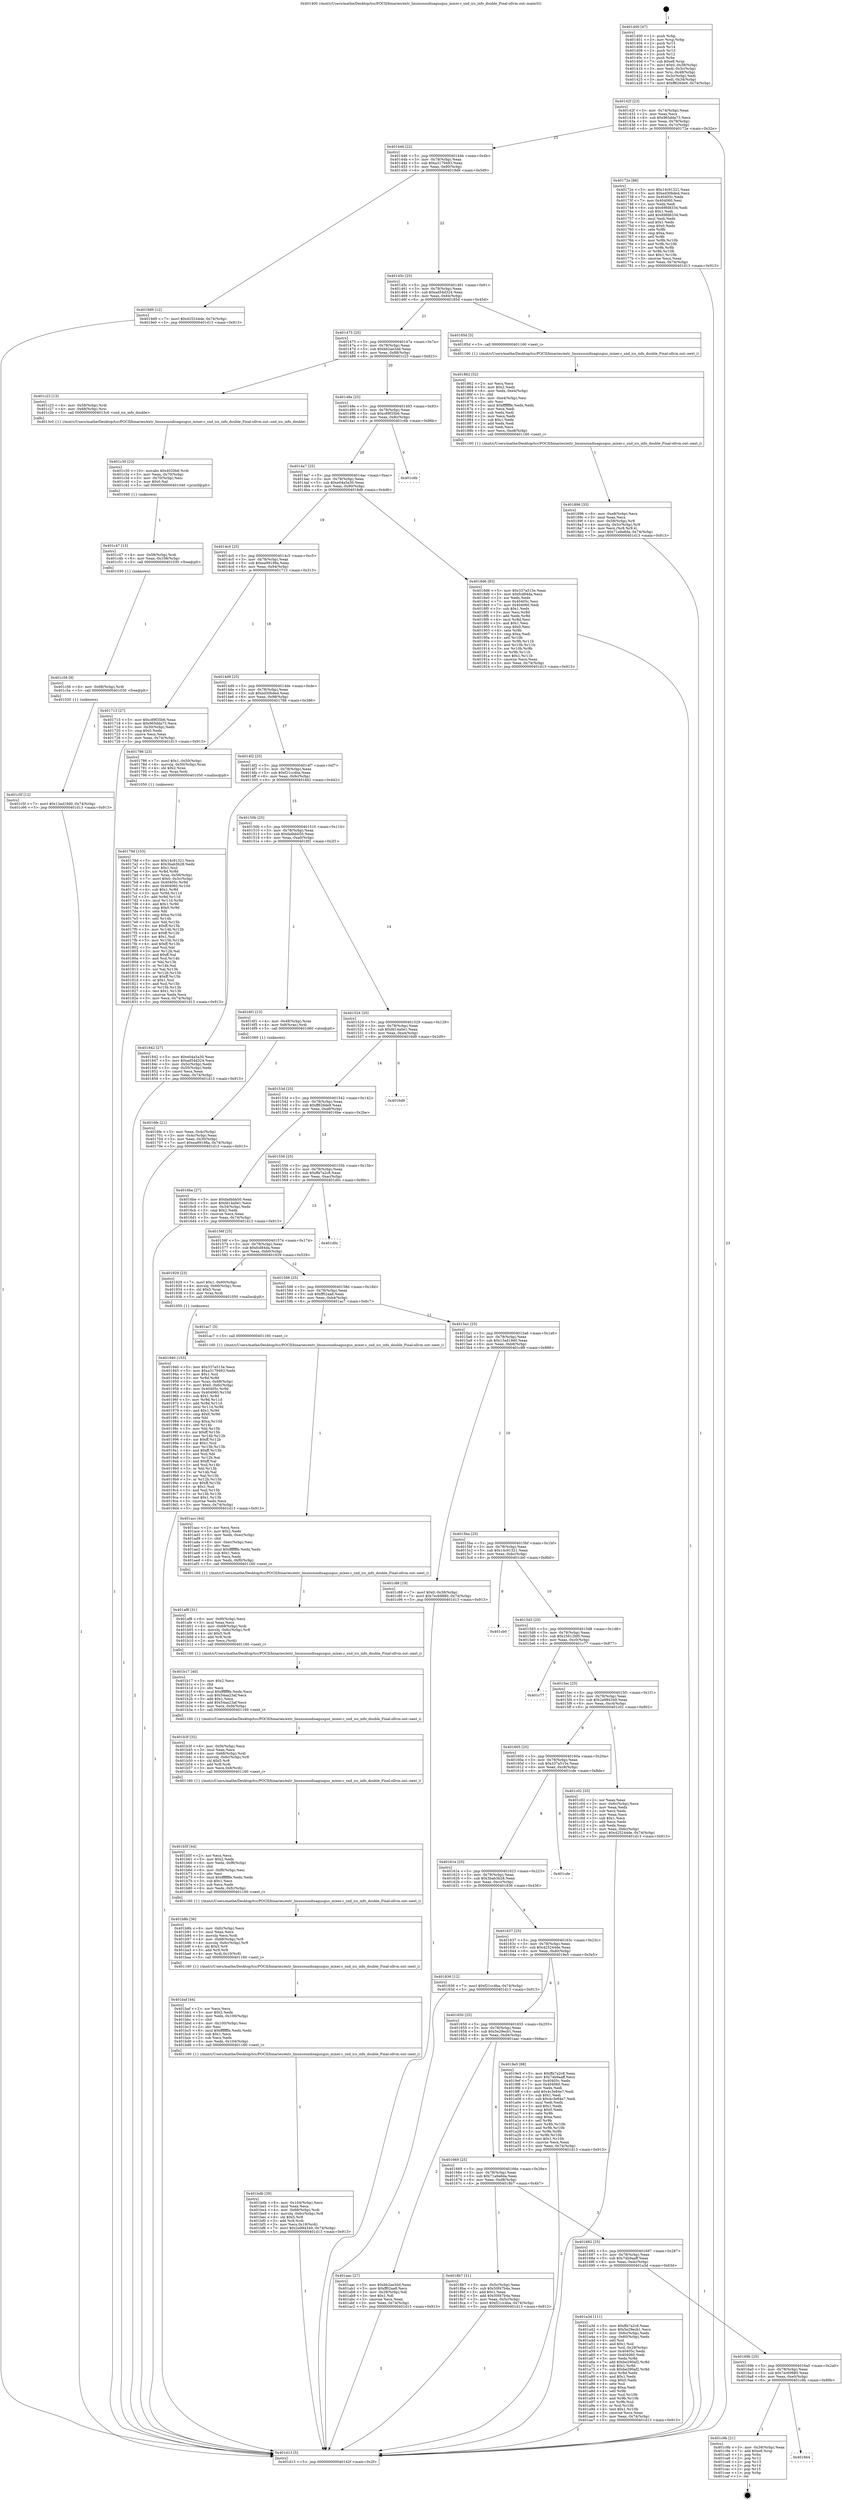 digraph "0x401400" {
  label = "0x401400 (/mnt/c/Users/mathe/Desktop/tcc/POCII/binaries/extr_linuxsoundisagusgus_mixer.c_snd_ics_info_double_Final-ollvm.out::main(0))"
  labelloc = "t"
  node[shape=record]

  Entry [label="",width=0.3,height=0.3,shape=circle,fillcolor=black,style=filled]
  "0x40142f" [label="{
     0x40142f [23]\l
     | [instrs]\l
     &nbsp;&nbsp;0x40142f \<+3\>: mov -0x74(%rbp),%eax\l
     &nbsp;&nbsp;0x401432 \<+2\>: mov %eax,%ecx\l
     &nbsp;&nbsp;0x401434 \<+6\>: sub $0x965dda73,%ecx\l
     &nbsp;&nbsp;0x40143a \<+3\>: mov %eax,-0x78(%rbp)\l
     &nbsp;&nbsp;0x40143d \<+3\>: mov %ecx,-0x7c(%rbp)\l
     &nbsp;&nbsp;0x401440 \<+6\>: je 000000000040172e \<main+0x32e\>\l
  }"]
  "0x40172e" [label="{
     0x40172e [88]\l
     | [instrs]\l
     &nbsp;&nbsp;0x40172e \<+5\>: mov $0x14c91321,%eax\l
     &nbsp;&nbsp;0x401733 \<+5\>: mov $0xed30bded,%ecx\l
     &nbsp;&nbsp;0x401738 \<+7\>: mov 0x40405c,%edx\l
     &nbsp;&nbsp;0x40173f \<+7\>: mov 0x404060,%esi\l
     &nbsp;&nbsp;0x401746 \<+2\>: mov %edx,%edi\l
     &nbsp;&nbsp;0x401748 \<+6\>: sub $0x69fd8334,%edi\l
     &nbsp;&nbsp;0x40174e \<+3\>: sub $0x1,%edi\l
     &nbsp;&nbsp;0x401751 \<+6\>: add $0x69fd8334,%edi\l
     &nbsp;&nbsp;0x401757 \<+3\>: imul %edi,%edx\l
     &nbsp;&nbsp;0x40175a \<+3\>: and $0x1,%edx\l
     &nbsp;&nbsp;0x40175d \<+3\>: cmp $0x0,%edx\l
     &nbsp;&nbsp;0x401760 \<+4\>: sete %r8b\l
     &nbsp;&nbsp;0x401764 \<+3\>: cmp $0xa,%esi\l
     &nbsp;&nbsp;0x401767 \<+4\>: setl %r9b\l
     &nbsp;&nbsp;0x40176b \<+3\>: mov %r8b,%r10b\l
     &nbsp;&nbsp;0x40176e \<+3\>: and %r9b,%r10b\l
     &nbsp;&nbsp;0x401771 \<+3\>: xor %r9b,%r8b\l
     &nbsp;&nbsp;0x401774 \<+3\>: or %r8b,%r10b\l
     &nbsp;&nbsp;0x401777 \<+4\>: test $0x1,%r10b\l
     &nbsp;&nbsp;0x40177b \<+3\>: cmovne %ecx,%eax\l
     &nbsp;&nbsp;0x40177e \<+3\>: mov %eax,-0x74(%rbp)\l
     &nbsp;&nbsp;0x401781 \<+5\>: jmp 0000000000401d13 \<main+0x913\>\l
  }"]
  "0x401446" [label="{
     0x401446 [22]\l
     | [instrs]\l
     &nbsp;&nbsp;0x401446 \<+5\>: jmp 000000000040144b \<main+0x4b\>\l
     &nbsp;&nbsp;0x40144b \<+3\>: mov -0x78(%rbp),%eax\l
     &nbsp;&nbsp;0x40144e \<+5\>: sub $0xa3179493,%eax\l
     &nbsp;&nbsp;0x401453 \<+3\>: mov %eax,-0x80(%rbp)\l
     &nbsp;&nbsp;0x401456 \<+6\>: je 00000000004019d9 \<main+0x5d9\>\l
  }"]
  Exit [label="",width=0.3,height=0.3,shape=circle,fillcolor=black,style=filled,peripheries=2]
  "0x4019d9" [label="{
     0x4019d9 [12]\l
     | [instrs]\l
     &nbsp;&nbsp;0x4019d9 \<+7\>: movl $0x425244de,-0x74(%rbp)\l
     &nbsp;&nbsp;0x4019e0 \<+5\>: jmp 0000000000401d13 \<main+0x913\>\l
  }"]
  "0x40145c" [label="{
     0x40145c [25]\l
     | [instrs]\l
     &nbsp;&nbsp;0x40145c \<+5\>: jmp 0000000000401461 \<main+0x61\>\l
     &nbsp;&nbsp;0x401461 \<+3\>: mov -0x78(%rbp),%eax\l
     &nbsp;&nbsp;0x401464 \<+5\>: sub $0xad54d324,%eax\l
     &nbsp;&nbsp;0x401469 \<+6\>: mov %eax,-0x84(%rbp)\l
     &nbsp;&nbsp;0x40146f \<+6\>: je 000000000040185d \<main+0x45d\>\l
  }"]
  "0x4016b4" [label="{
     0x4016b4\l
  }", style=dashed]
  "0x40185d" [label="{
     0x40185d [5]\l
     | [instrs]\l
     &nbsp;&nbsp;0x40185d \<+5\>: call 0000000000401160 \<next_i\>\l
     | [calls]\l
     &nbsp;&nbsp;0x401160 \{1\} (/mnt/c/Users/mathe/Desktop/tcc/POCII/binaries/extr_linuxsoundisagusgus_mixer.c_snd_ics_info_double_Final-ollvm.out::next_i)\l
  }"]
  "0x401475" [label="{
     0x401475 [25]\l
     | [instrs]\l
     &nbsp;&nbsp;0x401475 \<+5\>: jmp 000000000040147a \<main+0x7a\>\l
     &nbsp;&nbsp;0x40147a \<+3\>: mov -0x78(%rbp),%eax\l
     &nbsp;&nbsp;0x40147d \<+5\>: sub $0xbb2ae3dd,%eax\l
     &nbsp;&nbsp;0x401482 \<+6\>: mov %eax,-0x88(%rbp)\l
     &nbsp;&nbsp;0x401488 \<+6\>: je 0000000000401c23 \<main+0x823\>\l
  }"]
  "0x401c9b" [label="{
     0x401c9b [21]\l
     | [instrs]\l
     &nbsp;&nbsp;0x401c9b \<+3\>: mov -0x38(%rbp),%eax\l
     &nbsp;&nbsp;0x401c9e \<+7\>: add $0xe8,%rsp\l
     &nbsp;&nbsp;0x401ca5 \<+1\>: pop %rbx\l
     &nbsp;&nbsp;0x401ca6 \<+2\>: pop %r12\l
     &nbsp;&nbsp;0x401ca8 \<+2\>: pop %r13\l
     &nbsp;&nbsp;0x401caa \<+2\>: pop %r14\l
     &nbsp;&nbsp;0x401cac \<+2\>: pop %r15\l
     &nbsp;&nbsp;0x401cae \<+1\>: pop %rbp\l
     &nbsp;&nbsp;0x401caf \<+1\>: ret\l
  }"]
  "0x401c23" [label="{
     0x401c23 [13]\l
     | [instrs]\l
     &nbsp;&nbsp;0x401c23 \<+4\>: mov -0x58(%rbp),%rdi\l
     &nbsp;&nbsp;0x401c27 \<+4\>: mov -0x68(%rbp),%rsi\l
     &nbsp;&nbsp;0x401c2b \<+5\>: call 00000000004013c0 \<snd_ics_info_double\>\l
     | [calls]\l
     &nbsp;&nbsp;0x4013c0 \{1\} (/mnt/c/Users/mathe/Desktop/tcc/POCII/binaries/extr_linuxsoundisagusgus_mixer.c_snd_ics_info_double_Final-ollvm.out::snd_ics_info_double)\l
  }"]
  "0x40148e" [label="{
     0x40148e [25]\l
     | [instrs]\l
     &nbsp;&nbsp;0x40148e \<+5\>: jmp 0000000000401493 \<main+0x93\>\l
     &nbsp;&nbsp;0x401493 \<+3\>: mov -0x78(%rbp),%eax\l
     &nbsp;&nbsp;0x401496 \<+5\>: sub $0xc89f35b6,%eax\l
     &nbsp;&nbsp;0x40149b \<+6\>: mov %eax,-0x8c(%rbp)\l
     &nbsp;&nbsp;0x4014a1 \<+6\>: je 0000000000401c6b \<main+0x86b\>\l
  }"]
  "0x401c5f" [label="{
     0x401c5f [12]\l
     | [instrs]\l
     &nbsp;&nbsp;0x401c5f \<+7\>: movl $0x13ad19d0,-0x74(%rbp)\l
     &nbsp;&nbsp;0x401c66 \<+5\>: jmp 0000000000401d13 \<main+0x913\>\l
  }"]
  "0x401c6b" [label="{
     0x401c6b\l
  }", style=dashed]
  "0x4014a7" [label="{
     0x4014a7 [25]\l
     | [instrs]\l
     &nbsp;&nbsp;0x4014a7 \<+5\>: jmp 00000000004014ac \<main+0xac\>\l
     &nbsp;&nbsp;0x4014ac \<+3\>: mov -0x78(%rbp),%eax\l
     &nbsp;&nbsp;0x4014af \<+5\>: sub $0xe04a5a30,%eax\l
     &nbsp;&nbsp;0x4014b4 \<+6\>: mov %eax,-0x90(%rbp)\l
     &nbsp;&nbsp;0x4014ba \<+6\>: je 00000000004018d6 \<main+0x4d6\>\l
  }"]
  "0x401c56" [label="{
     0x401c56 [9]\l
     | [instrs]\l
     &nbsp;&nbsp;0x401c56 \<+4\>: mov -0x68(%rbp),%rdi\l
     &nbsp;&nbsp;0x401c5a \<+5\>: call 0000000000401030 \<free@plt\>\l
     | [calls]\l
     &nbsp;&nbsp;0x401030 \{1\} (unknown)\l
  }"]
  "0x4018d6" [label="{
     0x4018d6 [83]\l
     | [instrs]\l
     &nbsp;&nbsp;0x4018d6 \<+5\>: mov $0x337a515e,%eax\l
     &nbsp;&nbsp;0x4018db \<+5\>: mov $0xfcd84da,%ecx\l
     &nbsp;&nbsp;0x4018e0 \<+2\>: xor %edx,%edx\l
     &nbsp;&nbsp;0x4018e2 \<+7\>: mov 0x40405c,%esi\l
     &nbsp;&nbsp;0x4018e9 \<+7\>: mov 0x404060,%edi\l
     &nbsp;&nbsp;0x4018f0 \<+3\>: sub $0x1,%edx\l
     &nbsp;&nbsp;0x4018f3 \<+3\>: mov %esi,%r8d\l
     &nbsp;&nbsp;0x4018f6 \<+3\>: add %edx,%r8d\l
     &nbsp;&nbsp;0x4018f9 \<+4\>: imul %r8d,%esi\l
     &nbsp;&nbsp;0x4018fd \<+3\>: and $0x1,%esi\l
     &nbsp;&nbsp;0x401900 \<+3\>: cmp $0x0,%esi\l
     &nbsp;&nbsp;0x401903 \<+4\>: sete %r9b\l
     &nbsp;&nbsp;0x401907 \<+3\>: cmp $0xa,%edi\l
     &nbsp;&nbsp;0x40190a \<+4\>: setl %r10b\l
     &nbsp;&nbsp;0x40190e \<+3\>: mov %r9b,%r11b\l
     &nbsp;&nbsp;0x401911 \<+3\>: and %r10b,%r11b\l
     &nbsp;&nbsp;0x401914 \<+3\>: xor %r10b,%r9b\l
     &nbsp;&nbsp;0x401917 \<+3\>: or %r9b,%r11b\l
     &nbsp;&nbsp;0x40191a \<+4\>: test $0x1,%r11b\l
     &nbsp;&nbsp;0x40191e \<+3\>: cmovne %ecx,%eax\l
     &nbsp;&nbsp;0x401921 \<+3\>: mov %eax,-0x74(%rbp)\l
     &nbsp;&nbsp;0x401924 \<+5\>: jmp 0000000000401d13 \<main+0x913\>\l
  }"]
  "0x4014c0" [label="{
     0x4014c0 [25]\l
     | [instrs]\l
     &nbsp;&nbsp;0x4014c0 \<+5\>: jmp 00000000004014c5 \<main+0xc5\>\l
     &nbsp;&nbsp;0x4014c5 \<+3\>: mov -0x78(%rbp),%eax\l
     &nbsp;&nbsp;0x4014c8 \<+5\>: sub $0xea99198a,%eax\l
     &nbsp;&nbsp;0x4014cd \<+6\>: mov %eax,-0x94(%rbp)\l
     &nbsp;&nbsp;0x4014d3 \<+6\>: je 0000000000401713 \<main+0x313\>\l
  }"]
  "0x401c47" [label="{
     0x401c47 [15]\l
     | [instrs]\l
     &nbsp;&nbsp;0x401c47 \<+4\>: mov -0x58(%rbp),%rdi\l
     &nbsp;&nbsp;0x401c4b \<+6\>: mov %eax,-0x108(%rbp)\l
     &nbsp;&nbsp;0x401c51 \<+5\>: call 0000000000401030 \<free@plt\>\l
     | [calls]\l
     &nbsp;&nbsp;0x401030 \{1\} (unknown)\l
  }"]
  "0x401713" [label="{
     0x401713 [27]\l
     | [instrs]\l
     &nbsp;&nbsp;0x401713 \<+5\>: mov $0xc89f35b6,%eax\l
     &nbsp;&nbsp;0x401718 \<+5\>: mov $0x965dda73,%ecx\l
     &nbsp;&nbsp;0x40171d \<+3\>: mov -0x30(%rbp),%edx\l
     &nbsp;&nbsp;0x401720 \<+3\>: cmp $0x0,%edx\l
     &nbsp;&nbsp;0x401723 \<+3\>: cmove %ecx,%eax\l
     &nbsp;&nbsp;0x401726 \<+3\>: mov %eax,-0x74(%rbp)\l
     &nbsp;&nbsp;0x401729 \<+5\>: jmp 0000000000401d13 \<main+0x913\>\l
  }"]
  "0x4014d9" [label="{
     0x4014d9 [25]\l
     | [instrs]\l
     &nbsp;&nbsp;0x4014d9 \<+5\>: jmp 00000000004014de \<main+0xde\>\l
     &nbsp;&nbsp;0x4014de \<+3\>: mov -0x78(%rbp),%eax\l
     &nbsp;&nbsp;0x4014e1 \<+5\>: sub $0xed30bded,%eax\l
     &nbsp;&nbsp;0x4014e6 \<+6\>: mov %eax,-0x98(%rbp)\l
     &nbsp;&nbsp;0x4014ec \<+6\>: je 0000000000401786 \<main+0x386\>\l
  }"]
  "0x401c30" [label="{
     0x401c30 [23]\l
     | [instrs]\l
     &nbsp;&nbsp;0x401c30 \<+10\>: movabs $0x4020b6,%rdi\l
     &nbsp;&nbsp;0x401c3a \<+3\>: mov %eax,-0x70(%rbp)\l
     &nbsp;&nbsp;0x401c3d \<+3\>: mov -0x70(%rbp),%esi\l
     &nbsp;&nbsp;0x401c40 \<+2\>: mov $0x0,%al\l
     &nbsp;&nbsp;0x401c42 \<+5\>: call 0000000000401040 \<printf@plt\>\l
     | [calls]\l
     &nbsp;&nbsp;0x401040 \{1\} (unknown)\l
  }"]
  "0x401786" [label="{
     0x401786 [23]\l
     | [instrs]\l
     &nbsp;&nbsp;0x401786 \<+7\>: movl $0x1,-0x50(%rbp)\l
     &nbsp;&nbsp;0x40178d \<+4\>: movslq -0x50(%rbp),%rax\l
     &nbsp;&nbsp;0x401791 \<+4\>: shl $0x2,%rax\l
     &nbsp;&nbsp;0x401795 \<+3\>: mov %rax,%rdi\l
     &nbsp;&nbsp;0x401798 \<+5\>: call 0000000000401050 \<malloc@plt\>\l
     | [calls]\l
     &nbsp;&nbsp;0x401050 \{1\} (unknown)\l
  }"]
  "0x4014f2" [label="{
     0x4014f2 [25]\l
     | [instrs]\l
     &nbsp;&nbsp;0x4014f2 \<+5\>: jmp 00000000004014f7 \<main+0xf7\>\l
     &nbsp;&nbsp;0x4014f7 \<+3\>: mov -0x78(%rbp),%eax\l
     &nbsp;&nbsp;0x4014fa \<+5\>: sub $0xf21cc4ba,%eax\l
     &nbsp;&nbsp;0x4014ff \<+6\>: mov %eax,-0x9c(%rbp)\l
     &nbsp;&nbsp;0x401505 \<+6\>: je 0000000000401842 \<main+0x442\>\l
  }"]
  "0x401bdb" [label="{
     0x401bdb [39]\l
     | [instrs]\l
     &nbsp;&nbsp;0x401bdb \<+6\>: mov -0x104(%rbp),%ecx\l
     &nbsp;&nbsp;0x401be1 \<+3\>: imul %eax,%ecx\l
     &nbsp;&nbsp;0x401be4 \<+4\>: mov -0x68(%rbp),%rdi\l
     &nbsp;&nbsp;0x401be8 \<+4\>: movslq -0x6c(%rbp),%r8\l
     &nbsp;&nbsp;0x401bec \<+4\>: shl $0x5,%r8\l
     &nbsp;&nbsp;0x401bf0 \<+3\>: add %r8,%rdi\l
     &nbsp;&nbsp;0x401bf3 \<+3\>: mov %ecx,0x18(%rdi)\l
     &nbsp;&nbsp;0x401bf6 \<+7\>: movl $0x2a994349,-0x74(%rbp)\l
     &nbsp;&nbsp;0x401bfd \<+5\>: jmp 0000000000401d13 \<main+0x913\>\l
  }"]
  "0x401842" [label="{
     0x401842 [27]\l
     | [instrs]\l
     &nbsp;&nbsp;0x401842 \<+5\>: mov $0xe04a5a30,%eax\l
     &nbsp;&nbsp;0x401847 \<+5\>: mov $0xad54d324,%ecx\l
     &nbsp;&nbsp;0x40184c \<+3\>: mov -0x5c(%rbp),%edx\l
     &nbsp;&nbsp;0x40184f \<+3\>: cmp -0x50(%rbp),%edx\l
     &nbsp;&nbsp;0x401852 \<+3\>: cmovl %ecx,%eax\l
     &nbsp;&nbsp;0x401855 \<+3\>: mov %eax,-0x74(%rbp)\l
     &nbsp;&nbsp;0x401858 \<+5\>: jmp 0000000000401d13 \<main+0x913\>\l
  }"]
  "0x40150b" [label="{
     0x40150b [25]\l
     | [instrs]\l
     &nbsp;&nbsp;0x40150b \<+5\>: jmp 0000000000401510 \<main+0x110\>\l
     &nbsp;&nbsp;0x401510 \<+3\>: mov -0x78(%rbp),%eax\l
     &nbsp;&nbsp;0x401513 \<+5\>: sub $0xfadbbb50,%eax\l
     &nbsp;&nbsp;0x401518 \<+6\>: mov %eax,-0xa0(%rbp)\l
     &nbsp;&nbsp;0x40151e \<+6\>: je 00000000004016f1 \<main+0x2f1\>\l
  }"]
  "0x401baf" [label="{
     0x401baf [44]\l
     | [instrs]\l
     &nbsp;&nbsp;0x401baf \<+2\>: xor %ecx,%ecx\l
     &nbsp;&nbsp;0x401bb1 \<+5\>: mov $0x2,%edx\l
     &nbsp;&nbsp;0x401bb6 \<+6\>: mov %edx,-0x100(%rbp)\l
     &nbsp;&nbsp;0x401bbc \<+1\>: cltd\l
     &nbsp;&nbsp;0x401bbd \<+6\>: mov -0x100(%rbp),%esi\l
     &nbsp;&nbsp;0x401bc3 \<+2\>: idiv %esi\l
     &nbsp;&nbsp;0x401bc5 \<+6\>: imul $0xfffffffe,%edx,%edx\l
     &nbsp;&nbsp;0x401bcb \<+3\>: sub $0x1,%ecx\l
     &nbsp;&nbsp;0x401bce \<+2\>: sub %ecx,%edx\l
     &nbsp;&nbsp;0x401bd0 \<+6\>: mov %edx,-0x104(%rbp)\l
     &nbsp;&nbsp;0x401bd6 \<+5\>: call 0000000000401160 \<next_i\>\l
     | [calls]\l
     &nbsp;&nbsp;0x401160 \{1\} (/mnt/c/Users/mathe/Desktop/tcc/POCII/binaries/extr_linuxsoundisagusgus_mixer.c_snd_ics_info_double_Final-ollvm.out::next_i)\l
  }"]
  "0x4016f1" [label="{
     0x4016f1 [13]\l
     | [instrs]\l
     &nbsp;&nbsp;0x4016f1 \<+4\>: mov -0x48(%rbp),%rax\l
     &nbsp;&nbsp;0x4016f5 \<+4\>: mov 0x8(%rax),%rdi\l
     &nbsp;&nbsp;0x4016f9 \<+5\>: call 0000000000401060 \<atoi@plt\>\l
     | [calls]\l
     &nbsp;&nbsp;0x401060 \{1\} (unknown)\l
  }"]
  "0x401524" [label="{
     0x401524 [25]\l
     | [instrs]\l
     &nbsp;&nbsp;0x401524 \<+5\>: jmp 0000000000401529 \<main+0x129\>\l
     &nbsp;&nbsp;0x401529 \<+3\>: mov -0x78(%rbp),%eax\l
     &nbsp;&nbsp;0x40152c \<+5\>: sub $0xfd14a0e1,%eax\l
     &nbsp;&nbsp;0x401531 \<+6\>: mov %eax,-0xa4(%rbp)\l
     &nbsp;&nbsp;0x401537 \<+6\>: je 00000000004016d9 \<main+0x2d9\>\l
  }"]
  "0x401b8b" [label="{
     0x401b8b [36]\l
     | [instrs]\l
     &nbsp;&nbsp;0x401b8b \<+6\>: mov -0xfc(%rbp),%ecx\l
     &nbsp;&nbsp;0x401b91 \<+3\>: imul %eax,%ecx\l
     &nbsp;&nbsp;0x401b94 \<+3\>: movslq %ecx,%rdi\l
     &nbsp;&nbsp;0x401b97 \<+4\>: mov -0x68(%rbp),%r8\l
     &nbsp;&nbsp;0x401b9b \<+4\>: movslq -0x6c(%rbp),%r9\l
     &nbsp;&nbsp;0x401b9f \<+4\>: shl $0x5,%r9\l
     &nbsp;&nbsp;0x401ba3 \<+3\>: add %r9,%r8\l
     &nbsp;&nbsp;0x401ba6 \<+4\>: mov %rdi,0x10(%r8)\l
     &nbsp;&nbsp;0x401baa \<+5\>: call 0000000000401160 \<next_i\>\l
     | [calls]\l
     &nbsp;&nbsp;0x401160 \{1\} (/mnt/c/Users/mathe/Desktop/tcc/POCII/binaries/extr_linuxsoundisagusgus_mixer.c_snd_ics_info_double_Final-ollvm.out::next_i)\l
  }"]
  "0x4016d9" [label="{
     0x4016d9\l
  }", style=dashed]
  "0x40153d" [label="{
     0x40153d [25]\l
     | [instrs]\l
     &nbsp;&nbsp;0x40153d \<+5\>: jmp 0000000000401542 \<main+0x142\>\l
     &nbsp;&nbsp;0x401542 \<+3\>: mov -0x78(%rbp),%eax\l
     &nbsp;&nbsp;0x401545 \<+5\>: sub $0xff626de9,%eax\l
     &nbsp;&nbsp;0x40154a \<+6\>: mov %eax,-0xa8(%rbp)\l
     &nbsp;&nbsp;0x401550 \<+6\>: je 00000000004016be \<main+0x2be\>\l
  }"]
  "0x401b5f" [label="{
     0x401b5f [44]\l
     | [instrs]\l
     &nbsp;&nbsp;0x401b5f \<+2\>: xor %ecx,%ecx\l
     &nbsp;&nbsp;0x401b61 \<+5\>: mov $0x2,%edx\l
     &nbsp;&nbsp;0x401b66 \<+6\>: mov %edx,-0xf8(%rbp)\l
     &nbsp;&nbsp;0x401b6c \<+1\>: cltd\l
     &nbsp;&nbsp;0x401b6d \<+6\>: mov -0xf8(%rbp),%esi\l
     &nbsp;&nbsp;0x401b73 \<+2\>: idiv %esi\l
     &nbsp;&nbsp;0x401b75 \<+6\>: imul $0xfffffffe,%edx,%edx\l
     &nbsp;&nbsp;0x401b7b \<+3\>: sub $0x1,%ecx\l
     &nbsp;&nbsp;0x401b7e \<+2\>: sub %ecx,%edx\l
     &nbsp;&nbsp;0x401b80 \<+6\>: mov %edx,-0xfc(%rbp)\l
     &nbsp;&nbsp;0x401b86 \<+5\>: call 0000000000401160 \<next_i\>\l
     | [calls]\l
     &nbsp;&nbsp;0x401160 \{1\} (/mnt/c/Users/mathe/Desktop/tcc/POCII/binaries/extr_linuxsoundisagusgus_mixer.c_snd_ics_info_double_Final-ollvm.out::next_i)\l
  }"]
  "0x4016be" [label="{
     0x4016be [27]\l
     | [instrs]\l
     &nbsp;&nbsp;0x4016be \<+5\>: mov $0xfadbbb50,%eax\l
     &nbsp;&nbsp;0x4016c3 \<+5\>: mov $0xfd14a0e1,%ecx\l
     &nbsp;&nbsp;0x4016c8 \<+3\>: mov -0x34(%rbp),%edx\l
     &nbsp;&nbsp;0x4016cb \<+3\>: cmp $0x2,%edx\l
     &nbsp;&nbsp;0x4016ce \<+3\>: cmovne %ecx,%eax\l
     &nbsp;&nbsp;0x4016d1 \<+3\>: mov %eax,-0x74(%rbp)\l
     &nbsp;&nbsp;0x4016d4 \<+5\>: jmp 0000000000401d13 \<main+0x913\>\l
  }"]
  "0x401556" [label="{
     0x401556 [25]\l
     | [instrs]\l
     &nbsp;&nbsp;0x401556 \<+5\>: jmp 000000000040155b \<main+0x15b\>\l
     &nbsp;&nbsp;0x40155b \<+3\>: mov -0x78(%rbp),%eax\l
     &nbsp;&nbsp;0x40155e \<+5\>: sub $0xffa7a2c8,%eax\l
     &nbsp;&nbsp;0x401563 \<+6\>: mov %eax,-0xac(%rbp)\l
     &nbsp;&nbsp;0x401569 \<+6\>: je 0000000000401d0c \<main+0x90c\>\l
  }"]
  "0x401d13" [label="{
     0x401d13 [5]\l
     | [instrs]\l
     &nbsp;&nbsp;0x401d13 \<+5\>: jmp 000000000040142f \<main+0x2f\>\l
  }"]
  "0x401400" [label="{
     0x401400 [47]\l
     | [instrs]\l
     &nbsp;&nbsp;0x401400 \<+1\>: push %rbp\l
     &nbsp;&nbsp;0x401401 \<+3\>: mov %rsp,%rbp\l
     &nbsp;&nbsp;0x401404 \<+2\>: push %r15\l
     &nbsp;&nbsp;0x401406 \<+2\>: push %r14\l
     &nbsp;&nbsp;0x401408 \<+2\>: push %r13\l
     &nbsp;&nbsp;0x40140a \<+2\>: push %r12\l
     &nbsp;&nbsp;0x40140c \<+1\>: push %rbx\l
     &nbsp;&nbsp;0x40140d \<+7\>: sub $0xe8,%rsp\l
     &nbsp;&nbsp;0x401414 \<+7\>: movl $0x0,-0x38(%rbp)\l
     &nbsp;&nbsp;0x40141b \<+3\>: mov %edi,-0x3c(%rbp)\l
     &nbsp;&nbsp;0x40141e \<+4\>: mov %rsi,-0x48(%rbp)\l
     &nbsp;&nbsp;0x401422 \<+3\>: mov -0x3c(%rbp),%edi\l
     &nbsp;&nbsp;0x401425 \<+3\>: mov %edi,-0x34(%rbp)\l
     &nbsp;&nbsp;0x401428 \<+7\>: movl $0xff626de9,-0x74(%rbp)\l
  }"]
  "0x4016fe" [label="{
     0x4016fe [21]\l
     | [instrs]\l
     &nbsp;&nbsp;0x4016fe \<+3\>: mov %eax,-0x4c(%rbp)\l
     &nbsp;&nbsp;0x401701 \<+3\>: mov -0x4c(%rbp),%eax\l
     &nbsp;&nbsp;0x401704 \<+3\>: mov %eax,-0x30(%rbp)\l
     &nbsp;&nbsp;0x401707 \<+7\>: movl $0xea99198a,-0x74(%rbp)\l
     &nbsp;&nbsp;0x40170e \<+5\>: jmp 0000000000401d13 \<main+0x913\>\l
  }"]
  "0x40179d" [label="{
     0x40179d [153]\l
     | [instrs]\l
     &nbsp;&nbsp;0x40179d \<+5\>: mov $0x14c91321,%ecx\l
     &nbsp;&nbsp;0x4017a2 \<+5\>: mov $0x3bab3b28,%edx\l
     &nbsp;&nbsp;0x4017a7 \<+3\>: mov $0x1,%sil\l
     &nbsp;&nbsp;0x4017aa \<+3\>: xor %r8d,%r8d\l
     &nbsp;&nbsp;0x4017ad \<+4\>: mov %rax,-0x58(%rbp)\l
     &nbsp;&nbsp;0x4017b1 \<+7\>: movl $0x0,-0x5c(%rbp)\l
     &nbsp;&nbsp;0x4017b8 \<+8\>: mov 0x40405c,%r9d\l
     &nbsp;&nbsp;0x4017c0 \<+8\>: mov 0x404060,%r10d\l
     &nbsp;&nbsp;0x4017c8 \<+4\>: sub $0x1,%r8d\l
     &nbsp;&nbsp;0x4017cc \<+3\>: mov %r9d,%r11d\l
     &nbsp;&nbsp;0x4017cf \<+3\>: add %r8d,%r11d\l
     &nbsp;&nbsp;0x4017d2 \<+4\>: imul %r11d,%r9d\l
     &nbsp;&nbsp;0x4017d6 \<+4\>: and $0x1,%r9d\l
     &nbsp;&nbsp;0x4017da \<+4\>: cmp $0x0,%r9d\l
     &nbsp;&nbsp;0x4017de \<+3\>: sete %bl\l
     &nbsp;&nbsp;0x4017e1 \<+4\>: cmp $0xa,%r10d\l
     &nbsp;&nbsp;0x4017e5 \<+4\>: setl %r14b\l
     &nbsp;&nbsp;0x4017e9 \<+3\>: mov %bl,%r15b\l
     &nbsp;&nbsp;0x4017ec \<+4\>: xor $0xff,%r15b\l
     &nbsp;&nbsp;0x4017f0 \<+3\>: mov %r14b,%r12b\l
     &nbsp;&nbsp;0x4017f3 \<+4\>: xor $0xff,%r12b\l
     &nbsp;&nbsp;0x4017f7 \<+4\>: xor $0x1,%sil\l
     &nbsp;&nbsp;0x4017fb \<+3\>: mov %r15b,%r13b\l
     &nbsp;&nbsp;0x4017fe \<+4\>: and $0xff,%r13b\l
     &nbsp;&nbsp;0x401802 \<+3\>: and %sil,%bl\l
     &nbsp;&nbsp;0x401805 \<+3\>: mov %r12b,%al\l
     &nbsp;&nbsp;0x401808 \<+2\>: and $0xff,%al\l
     &nbsp;&nbsp;0x40180a \<+3\>: and %sil,%r14b\l
     &nbsp;&nbsp;0x40180d \<+3\>: or %bl,%r13b\l
     &nbsp;&nbsp;0x401810 \<+3\>: or %r14b,%al\l
     &nbsp;&nbsp;0x401813 \<+3\>: xor %al,%r13b\l
     &nbsp;&nbsp;0x401816 \<+3\>: or %r12b,%r15b\l
     &nbsp;&nbsp;0x401819 \<+4\>: xor $0xff,%r15b\l
     &nbsp;&nbsp;0x40181d \<+4\>: or $0x1,%sil\l
     &nbsp;&nbsp;0x401821 \<+3\>: and %sil,%r15b\l
     &nbsp;&nbsp;0x401824 \<+3\>: or %r15b,%r13b\l
     &nbsp;&nbsp;0x401827 \<+4\>: test $0x1,%r13b\l
     &nbsp;&nbsp;0x40182b \<+3\>: cmovne %edx,%ecx\l
     &nbsp;&nbsp;0x40182e \<+3\>: mov %ecx,-0x74(%rbp)\l
     &nbsp;&nbsp;0x401831 \<+5\>: jmp 0000000000401d13 \<main+0x913\>\l
  }"]
  "0x401b3f" [label="{
     0x401b3f [32]\l
     | [instrs]\l
     &nbsp;&nbsp;0x401b3f \<+6\>: mov -0xf4(%rbp),%ecx\l
     &nbsp;&nbsp;0x401b45 \<+3\>: imul %eax,%ecx\l
     &nbsp;&nbsp;0x401b48 \<+4\>: mov -0x68(%rbp),%rdi\l
     &nbsp;&nbsp;0x401b4c \<+4\>: movslq -0x6c(%rbp),%r8\l
     &nbsp;&nbsp;0x401b50 \<+4\>: shl $0x5,%r8\l
     &nbsp;&nbsp;0x401b54 \<+3\>: add %r8,%rdi\l
     &nbsp;&nbsp;0x401b57 \<+3\>: mov %ecx,0x8(%rdi)\l
     &nbsp;&nbsp;0x401b5a \<+5\>: call 0000000000401160 \<next_i\>\l
     | [calls]\l
     &nbsp;&nbsp;0x401160 \{1\} (/mnt/c/Users/mathe/Desktop/tcc/POCII/binaries/extr_linuxsoundisagusgus_mixer.c_snd_ics_info_double_Final-ollvm.out::next_i)\l
  }"]
  "0x401d0c" [label="{
     0x401d0c\l
  }", style=dashed]
  "0x40156f" [label="{
     0x40156f [25]\l
     | [instrs]\l
     &nbsp;&nbsp;0x40156f \<+5\>: jmp 0000000000401574 \<main+0x174\>\l
     &nbsp;&nbsp;0x401574 \<+3\>: mov -0x78(%rbp),%eax\l
     &nbsp;&nbsp;0x401577 \<+5\>: sub $0xfcd84da,%eax\l
     &nbsp;&nbsp;0x40157c \<+6\>: mov %eax,-0xb0(%rbp)\l
     &nbsp;&nbsp;0x401582 \<+6\>: je 0000000000401929 \<main+0x529\>\l
  }"]
  "0x401b17" [label="{
     0x401b17 [40]\l
     | [instrs]\l
     &nbsp;&nbsp;0x401b17 \<+5\>: mov $0x2,%ecx\l
     &nbsp;&nbsp;0x401b1c \<+1\>: cltd\l
     &nbsp;&nbsp;0x401b1d \<+2\>: idiv %ecx\l
     &nbsp;&nbsp;0x401b1f \<+6\>: imul $0xfffffffe,%edx,%ecx\l
     &nbsp;&nbsp;0x401b25 \<+6\>: sub $0x54aa23af,%ecx\l
     &nbsp;&nbsp;0x401b2b \<+3\>: add $0x1,%ecx\l
     &nbsp;&nbsp;0x401b2e \<+6\>: add $0x54aa23af,%ecx\l
     &nbsp;&nbsp;0x401b34 \<+6\>: mov %ecx,-0xf4(%rbp)\l
     &nbsp;&nbsp;0x401b3a \<+5\>: call 0000000000401160 \<next_i\>\l
     | [calls]\l
     &nbsp;&nbsp;0x401160 \{1\} (/mnt/c/Users/mathe/Desktop/tcc/POCII/binaries/extr_linuxsoundisagusgus_mixer.c_snd_ics_info_double_Final-ollvm.out::next_i)\l
  }"]
  "0x401929" [label="{
     0x401929 [23]\l
     | [instrs]\l
     &nbsp;&nbsp;0x401929 \<+7\>: movl $0x1,-0x60(%rbp)\l
     &nbsp;&nbsp;0x401930 \<+4\>: movslq -0x60(%rbp),%rax\l
     &nbsp;&nbsp;0x401934 \<+4\>: shl $0x5,%rax\l
     &nbsp;&nbsp;0x401938 \<+3\>: mov %rax,%rdi\l
     &nbsp;&nbsp;0x40193b \<+5\>: call 0000000000401050 \<malloc@plt\>\l
     | [calls]\l
     &nbsp;&nbsp;0x401050 \{1\} (unknown)\l
  }"]
  "0x401588" [label="{
     0x401588 [25]\l
     | [instrs]\l
     &nbsp;&nbsp;0x401588 \<+5\>: jmp 000000000040158d \<main+0x18d\>\l
     &nbsp;&nbsp;0x40158d \<+3\>: mov -0x78(%rbp),%eax\l
     &nbsp;&nbsp;0x401590 \<+5\>: sub $0xff02aa8,%eax\l
     &nbsp;&nbsp;0x401595 \<+6\>: mov %eax,-0xb4(%rbp)\l
     &nbsp;&nbsp;0x40159b \<+6\>: je 0000000000401ac7 \<main+0x6c7\>\l
  }"]
  "0x401af8" [label="{
     0x401af8 [31]\l
     | [instrs]\l
     &nbsp;&nbsp;0x401af8 \<+6\>: mov -0xf0(%rbp),%ecx\l
     &nbsp;&nbsp;0x401afe \<+3\>: imul %eax,%ecx\l
     &nbsp;&nbsp;0x401b01 \<+4\>: mov -0x68(%rbp),%rdi\l
     &nbsp;&nbsp;0x401b05 \<+4\>: movslq -0x6c(%rbp),%r8\l
     &nbsp;&nbsp;0x401b09 \<+4\>: shl $0x5,%r8\l
     &nbsp;&nbsp;0x401b0d \<+3\>: add %r8,%rdi\l
     &nbsp;&nbsp;0x401b10 \<+2\>: mov %ecx,(%rdi)\l
     &nbsp;&nbsp;0x401b12 \<+5\>: call 0000000000401160 \<next_i\>\l
     | [calls]\l
     &nbsp;&nbsp;0x401160 \{1\} (/mnt/c/Users/mathe/Desktop/tcc/POCII/binaries/extr_linuxsoundisagusgus_mixer.c_snd_ics_info_double_Final-ollvm.out::next_i)\l
  }"]
  "0x401ac7" [label="{
     0x401ac7 [5]\l
     | [instrs]\l
     &nbsp;&nbsp;0x401ac7 \<+5\>: call 0000000000401160 \<next_i\>\l
     | [calls]\l
     &nbsp;&nbsp;0x401160 \{1\} (/mnt/c/Users/mathe/Desktop/tcc/POCII/binaries/extr_linuxsoundisagusgus_mixer.c_snd_ics_info_double_Final-ollvm.out::next_i)\l
  }"]
  "0x4015a1" [label="{
     0x4015a1 [25]\l
     | [instrs]\l
     &nbsp;&nbsp;0x4015a1 \<+5\>: jmp 00000000004015a6 \<main+0x1a6\>\l
     &nbsp;&nbsp;0x4015a6 \<+3\>: mov -0x78(%rbp),%eax\l
     &nbsp;&nbsp;0x4015a9 \<+5\>: sub $0x13ad19d0,%eax\l
     &nbsp;&nbsp;0x4015ae \<+6\>: mov %eax,-0xb8(%rbp)\l
     &nbsp;&nbsp;0x4015b4 \<+6\>: je 0000000000401c88 \<main+0x888\>\l
  }"]
  "0x401acc" [label="{
     0x401acc [44]\l
     | [instrs]\l
     &nbsp;&nbsp;0x401acc \<+2\>: xor %ecx,%ecx\l
     &nbsp;&nbsp;0x401ace \<+5\>: mov $0x2,%edx\l
     &nbsp;&nbsp;0x401ad3 \<+6\>: mov %edx,-0xec(%rbp)\l
     &nbsp;&nbsp;0x401ad9 \<+1\>: cltd\l
     &nbsp;&nbsp;0x401ada \<+6\>: mov -0xec(%rbp),%esi\l
     &nbsp;&nbsp;0x401ae0 \<+2\>: idiv %esi\l
     &nbsp;&nbsp;0x401ae2 \<+6\>: imul $0xfffffffe,%edx,%edx\l
     &nbsp;&nbsp;0x401ae8 \<+3\>: sub $0x1,%ecx\l
     &nbsp;&nbsp;0x401aeb \<+2\>: sub %ecx,%edx\l
     &nbsp;&nbsp;0x401aed \<+6\>: mov %edx,-0xf0(%rbp)\l
     &nbsp;&nbsp;0x401af3 \<+5\>: call 0000000000401160 \<next_i\>\l
     | [calls]\l
     &nbsp;&nbsp;0x401160 \{1\} (/mnt/c/Users/mathe/Desktop/tcc/POCII/binaries/extr_linuxsoundisagusgus_mixer.c_snd_ics_info_double_Final-ollvm.out::next_i)\l
  }"]
  "0x401c88" [label="{
     0x401c88 [19]\l
     | [instrs]\l
     &nbsp;&nbsp;0x401c88 \<+7\>: movl $0x0,-0x38(%rbp)\l
     &nbsp;&nbsp;0x401c8f \<+7\>: movl $0x7ec69880,-0x74(%rbp)\l
     &nbsp;&nbsp;0x401c96 \<+5\>: jmp 0000000000401d13 \<main+0x913\>\l
  }"]
  "0x4015ba" [label="{
     0x4015ba [25]\l
     | [instrs]\l
     &nbsp;&nbsp;0x4015ba \<+5\>: jmp 00000000004015bf \<main+0x1bf\>\l
     &nbsp;&nbsp;0x4015bf \<+3\>: mov -0x78(%rbp),%eax\l
     &nbsp;&nbsp;0x4015c2 \<+5\>: sub $0x14c91321,%eax\l
     &nbsp;&nbsp;0x4015c7 \<+6\>: mov %eax,-0xbc(%rbp)\l
     &nbsp;&nbsp;0x4015cd \<+6\>: je 0000000000401cb0 \<main+0x8b0\>\l
  }"]
  "0x40169b" [label="{
     0x40169b [25]\l
     | [instrs]\l
     &nbsp;&nbsp;0x40169b \<+5\>: jmp 00000000004016a0 \<main+0x2a0\>\l
     &nbsp;&nbsp;0x4016a0 \<+3\>: mov -0x78(%rbp),%eax\l
     &nbsp;&nbsp;0x4016a3 \<+5\>: sub $0x7ec69880,%eax\l
     &nbsp;&nbsp;0x4016a8 \<+6\>: mov %eax,-0xe0(%rbp)\l
     &nbsp;&nbsp;0x4016ae \<+6\>: je 0000000000401c9b \<main+0x89b\>\l
  }"]
  "0x401cb0" [label="{
     0x401cb0\l
  }", style=dashed]
  "0x4015d3" [label="{
     0x4015d3 [25]\l
     | [instrs]\l
     &nbsp;&nbsp;0x4015d3 \<+5\>: jmp 00000000004015d8 \<main+0x1d8\>\l
     &nbsp;&nbsp;0x4015d8 \<+3\>: mov -0x78(%rbp),%eax\l
     &nbsp;&nbsp;0x4015db \<+5\>: sub $0x25612bf0,%eax\l
     &nbsp;&nbsp;0x4015e0 \<+6\>: mov %eax,-0xc0(%rbp)\l
     &nbsp;&nbsp;0x4015e6 \<+6\>: je 0000000000401c77 \<main+0x877\>\l
  }"]
  "0x401a3d" [label="{
     0x401a3d [111]\l
     | [instrs]\l
     &nbsp;&nbsp;0x401a3d \<+5\>: mov $0xffa7a2c8,%eax\l
     &nbsp;&nbsp;0x401a42 \<+5\>: mov $0x5e29ecb1,%ecx\l
     &nbsp;&nbsp;0x401a47 \<+3\>: mov -0x6c(%rbp),%edx\l
     &nbsp;&nbsp;0x401a4a \<+3\>: cmp -0x60(%rbp),%edx\l
     &nbsp;&nbsp;0x401a4d \<+4\>: setl %sil\l
     &nbsp;&nbsp;0x401a51 \<+4\>: and $0x1,%sil\l
     &nbsp;&nbsp;0x401a55 \<+4\>: mov %sil,-0x29(%rbp)\l
     &nbsp;&nbsp;0x401a59 \<+7\>: mov 0x40405c,%edx\l
     &nbsp;&nbsp;0x401a60 \<+7\>: mov 0x404060,%edi\l
     &nbsp;&nbsp;0x401a67 \<+3\>: mov %edx,%r8d\l
     &nbsp;&nbsp;0x401a6a \<+7\>: add $0xbe290af2,%r8d\l
     &nbsp;&nbsp;0x401a71 \<+4\>: sub $0x1,%r8d\l
     &nbsp;&nbsp;0x401a75 \<+7\>: sub $0xbe290af2,%r8d\l
     &nbsp;&nbsp;0x401a7c \<+4\>: imul %r8d,%edx\l
     &nbsp;&nbsp;0x401a80 \<+3\>: and $0x1,%edx\l
     &nbsp;&nbsp;0x401a83 \<+3\>: cmp $0x0,%edx\l
     &nbsp;&nbsp;0x401a86 \<+4\>: sete %sil\l
     &nbsp;&nbsp;0x401a8a \<+3\>: cmp $0xa,%edi\l
     &nbsp;&nbsp;0x401a8d \<+4\>: setl %r9b\l
     &nbsp;&nbsp;0x401a91 \<+3\>: mov %sil,%r10b\l
     &nbsp;&nbsp;0x401a94 \<+3\>: and %r9b,%r10b\l
     &nbsp;&nbsp;0x401a97 \<+3\>: xor %r9b,%sil\l
     &nbsp;&nbsp;0x401a9a \<+3\>: or %sil,%r10b\l
     &nbsp;&nbsp;0x401a9d \<+4\>: test $0x1,%r10b\l
     &nbsp;&nbsp;0x401aa1 \<+3\>: cmovne %ecx,%eax\l
     &nbsp;&nbsp;0x401aa4 \<+3\>: mov %eax,-0x74(%rbp)\l
     &nbsp;&nbsp;0x401aa7 \<+5\>: jmp 0000000000401d13 \<main+0x913\>\l
  }"]
  "0x401c77" [label="{
     0x401c77\l
  }", style=dashed]
  "0x4015ec" [label="{
     0x4015ec [25]\l
     | [instrs]\l
     &nbsp;&nbsp;0x4015ec \<+5\>: jmp 00000000004015f1 \<main+0x1f1\>\l
     &nbsp;&nbsp;0x4015f1 \<+3\>: mov -0x78(%rbp),%eax\l
     &nbsp;&nbsp;0x4015f4 \<+5\>: sub $0x2a994349,%eax\l
     &nbsp;&nbsp;0x4015f9 \<+6\>: mov %eax,-0xc4(%rbp)\l
     &nbsp;&nbsp;0x4015ff \<+6\>: je 0000000000401c02 \<main+0x802\>\l
  }"]
  "0x401940" [label="{
     0x401940 [153]\l
     | [instrs]\l
     &nbsp;&nbsp;0x401940 \<+5\>: mov $0x337a515e,%ecx\l
     &nbsp;&nbsp;0x401945 \<+5\>: mov $0xa3179493,%edx\l
     &nbsp;&nbsp;0x40194a \<+3\>: mov $0x1,%sil\l
     &nbsp;&nbsp;0x40194d \<+3\>: xor %r8d,%r8d\l
     &nbsp;&nbsp;0x401950 \<+4\>: mov %rax,-0x68(%rbp)\l
     &nbsp;&nbsp;0x401954 \<+7\>: movl $0x0,-0x6c(%rbp)\l
     &nbsp;&nbsp;0x40195b \<+8\>: mov 0x40405c,%r9d\l
     &nbsp;&nbsp;0x401963 \<+8\>: mov 0x404060,%r10d\l
     &nbsp;&nbsp;0x40196b \<+4\>: sub $0x1,%r8d\l
     &nbsp;&nbsp;0x40196f \<+3\>: mov %r9d,%r11d\l
     &nbsp;&nbsp;0x401972 \<+3\>: add %r8d,%r11d\l
     &nbsp;&nbsp;0x401975 \<+4\>: imul %r11d,%r9d\l
     &nbsp;&nbsp;0x401979 \<+4\>: and $0x1,%r9d\l
     &nbsp;&nbsp;0x40197d \<+4\>: cmp $0x0,%r9d\l
     &nbsp;&nbsp;0x401981 \<+3\>: sete %bl\l
     &nbsp;&nbsp;0x401984 \<+4\>: cmp $0xa,%r10d\l
     &nbsp;&nbsp;0x401988 \<+4\>: setl %r14b\l
     &nbsp;&nbsp;0x40198c \<+3\>: mov %bl,%r15b\l
     &nbsp;&nbsp;0x40198f \<+4\>: xor $0xff,%r15b\l
     &nbsp;&nbsp;0x401993 \<+3\>: mov %r14b,%r12b\l
     &nbsp;&nbsp;0x401996 \<+4\>: xor $0xff,%r12b\l
     &nbsp;&nbsp;0x40199a \<+4\>: xor $0x1,%sil\l
     &nbsp;&nbsp;0x40199e \<+3\>: mov %r15b,%r13b\l
     &nbsp;&nbsp;0x4019a1 \<+4\>: and $0xff,%r13b\l
     &nbsp;&nbsp;0x4019a5 \<+3\>: and %sil,%bl\l
     &nbsp;&nbsp;0x4019a8 \<+3\>: mov %r12b,%al\l
     &nbsp;&nbsp;0x4019ab \<+2\>: and $0xff,%al\l
     &nbsp;&nbsp;0x4019ad \<+3\>: and %sil,%r14b\l
     &nbsp;&nbsp;0x4019b0 \<+3\>: or %bl,%r13b\l
     &nbsp;&nbsp;0x4019b3 \<+3\>: or %r14b,%al\l
     &nbsp;&nbsp;0x4019b6 \<+3\>: xor %al,%r13b\l
     &nbsp;&nbsp;0x4019b9 \<+3\>: or %r12b,%r15b\l
     &nbsp;&nbsp;0x4019bc \<+4\>: xor $0xff,%r15b\l
     &nbsp;&nbsp;0x4019c0 \<+4\>: or $0x1,%sil\l
     &nbsp;&nbsp;0x4019c4 \<+3\>: and %sil,%r15b\l
     &nbsp;&nbsp;0x4019c7 \<+3\>: or %r15b,%r13b\l
     &nbsp;&nbsp;0x4019ca \<+4\>: test $0x1,%r13b\l
     &nbsp;&nbsp;0x4019ce \<+3\>: cmovne %edx,%ecx\l
     &nbsp;&nbsp;0x4019d1 \<+3\>: mov %ecx,-0x74(%rbp)\l
     &nbsp;&nbsp;0x4019d4 \<+5\>: jmp 0000000000401d13 \<main+0x913\>\l
  }"]
  "0x401c02" [label="{
     0x401c02 [33]\l
     | [instrs]\l
     &nbsp;&nbsp;0x401c02 \<+2\>: xor %eax,%eax\l
     &nbsp;&nbsp;0x401c04 \<+3\>: mov -0x6c(%rbp),%ecx\l
     &nbsp;&nbsp;0x401c07 \<+2\>: mov %eax,%edx\l
     &nbsp;&nbsp;0x401c09 \<+2\>: sub %ecx,%edx\l
     &nbsp;&nbsp;0x401c0b \<+2\>: mov %eax,%ecx\l
     &nbsp;&nbsp;0x401c0d \<+3\>: sub $0x1,%ecx\l
     &nbsp;&nbsp;0x401c10 \<+2\>: add %ecx,%edx\l
     &nbsp;&nbsp;0x401c12 \<+2\>: sub %edx,%eax\l
     &nbsp;&nbsp;0x401c14 \<+3\>: mov %eax,-0x6c(%rbp)\l
     &nbsp;&nbsp;0x401c17 \<+7\>: movl $0x425244de,-0x74(%rbp)\l
     &nbsp;&nbsp;0x401c1e \<+5\>: jmp 0000000000401d13 \<main+0x913\>\l
  }"]
  "0x401605" [label="{
     0x401605 [25]\l
     | [instrs]\l
     &nbsp;&nbsp;0x401605 \<+5\>: jmp 000000000040160a \<main+0x20a\>\l
     &nbsp;&nbsp;0x40160a \<+3\>: mov -0x78(%rbp),%eax\l
     &nbsp;&nbsp;0x40160d \<+5\>: sub $0x337a515e,%eax\l
     &nbsp;&nbsp;0x401612 \<+6\>: mov %eax,-0xc8(%rbp)\l
     &nbsp;&nbsp;0x401618 \<+6\>: je 0000000000401cde \<main+0x8de\>\l
  }"]
  "0x401682" [label="{
     0x401682 [25]\l
     | [instrs]\l
     &nbsp;&nbsp;0x401682 \<+5\>: jmp 0000000000401687 \<main+0x287\>\l
     &nbsp;&nbsp;0x401687 \<+3\>: mov -0x78(%rbp),%eax\l
     &nbsp;&nbsp;0x40168a \<+5\>: sub $0x74b9aaff,%eax\l
     &nbsp;&nbsp;0x40168f \<+6\>: mov %eax,-0xdc(%rbp)\l
     &nbsp;&nbsp;0x401695 \<+6\>: je 0000000000401a3d \<main+0x63d\>\l
  }"]
  "0x401cde" [label="{
     0x401cde\l
  }", style=dashed]
  "0x40161e" [label="{
     0x40161e [25]\l
     | [instrs]\l
     &nbsp;&nbsp;0x40161e \<+5\>: jmp 0000000000401623 \<main+0x223\>\l
     &nbsp;&nbsp;0x401623 \<+3\>: mov -0x78(%rbp),%eax\l
     &nbsp;&nbsp;0x401626 \<+5\>: sub $0x3bab3b28,%eax\l
     &nbsp;&nbsp;0x40162b \<+6\>: mov %eax,-0xcc(%rbp)\l
     &nbsp;&nbsp;0x401631 \<+6\>: je 0000000000401836 \<main+0x436\>\l
  }"]
  "0x4018b7" [label="{
     0x4018b7 [31]\l
     | [instrs]\l
     &nbsp;&nbsp;0x4018b7 \<+3\>: mov -0x5c(%rbp),%eax\l
     &nbsp;&nbsp;0x4018ba \<+5\>: sub $0x50f47b4a,%eax\l
     &nbsp;&nbsp;0x4018bf \<+3\>: add $0x1,%eax\l
     &nbsp;&nbsp;0x4018c2 \<+5\>: add $0x50f47b4a,%eax\l
     &nbsp;&nbsp;0x4018c7 \<+3\>: mov %eax,-0x5c(%rbp)\l
     &nbsp;&nbsp;0x4018ca \<+7\>: movl $0xf21cc4ba,-0x74(%rbp)\l
     &nbsp;&nbsp;0x4018d1 \<+5\>: jmp 0000000000401d13 \<main+0x913\>\l
  }"]
  "0x401836" [label="{
     0x401836 [12]\l
     | [instrs]\l
     &nbsp;&nbsp;0x401836 \<+7\>: movl $0xf21cc4ba,-0x74(%rbp)\l
     &nbsp;&nbsp;0x40183d \<+5\>: jmp 0000000000401d13 \<main+0x913\>\l
  }"]
  "0x401637" [label="{
     0x401637 [25]\l
     | [instrs]\l
     &nbsp;&nbsp;0x401637 \<+5\>: jmp 000000000040163c \<main+0x23c\>\l
     &nbsp;&nbsp;0x40163c \<+3\>: mov -0x78(%rbp),%eax\l
     &nbsp;&nbsp;0x40163f \<+5\>: sub $0x425244de,%eax\l
     &nbsp;&nbsp;0x401644 \<+6\>: mov %eax,-0xd0(%rbp)\l
     &nbsp;&nbsp;0x40164a \<+6\>: je 00000000004019e5 \<main+0x5e5\>\l
  }"]
  "0x401862" [label="{
     0x401862 [52]\l
     | [instrs]\l
     &nbsp;&nbsp;0x401862 \<+2\>: xor %ecx,%ecx\l
     &nbsp;&nbsp;0x401864 \<+5\>: mov $0x2,%edx\l
     &nbsp;&nbsp;0x401869 \<+6\>: mov %edx,-0xe4(%rbp)\l
     &nbsp;&nbsp;0x40186f \<+1\>: cltd\l
     &nbsp;&nbsp;0x401870 \<+6\>: mov -0xe4(%rbp),%esi\l
     &nbsp;&nbsp;0x401876 \<+2\>: idiv %esi\l
     &nbsp;&nbsp;0x401878 \<+6\>: imul $0xfffffffe,%edx,%edx\l
     &nbsp;&nbsp;0x40187e \<+2\>: mov %ecx,%edi\l
     &nbsp;&nbsp;0x401880 \<+2\>: sub %edx,%edi\l
     &nbsp;&nbsp;0x401882 \<+2\>: mov %ecx,%edx\l
     &nbsp;&nbsp;0x401884 \<+3\>: sub $0x1,%edx\l
     &nbsp;&nbsp;0x401887 \<+2\>: add %edx,%edi\l
     &nbsp;&nbsp;0x401889 \<+2\>: sub %edi,%ecx\l
     &nbsp;&nbsp;0x40188b \<+6\>: mov %ecx,-0xe8(%rbp)\l
     &nbsp;&nbsp;0x401891 \<+5\>: call 0000000000401160 \<next_i\>\l
     | [calls]\l
     &nbsp;&nbsp;0x401160 \{1\} (/mnt/c/Users/mathe/Desktop/tcc/POCII/binaries/extr_linuxsoundisagusgus_mixer.c_snd_ics_info_double_Final-ollvm.out::next_i)\l
  }"]
  "0x401896" [label="{
     0x401896 [33]\l
     | [instrs]\l
     &nbsp;&nbsp;0x401896 \<+6\>: mov -0xe8(%rbp),%ecx\l
     &nbsp;&nbsp;0x40189c \<+3\>: imul %eax,%ecx\l
     &nbsp;&nbsp;0x40189f \<+4\>: mov -0x58(%rbp),%r8\l
     &nbsp;&nbsp;0x4018a3 \<+4\>: movslq -0x5c(%rbp),%r9\l
     &nbsp;&nbsp;0x4018a7 \<+4\>: mov %ecx,(%r8,%r9,4)\l
     &nbsp;&nbsp;0x4018ab \<+7\>: movl $0x71a9a6da,-0x74(%rbp)\l
     &nbsp;&nbsp;0x4018b2 \<+5\>: jmp 0000000000401d13 \<main+0x913\>\l
  }"]
  "0x401669" [label="{
     0x401669 [25]\l
     | [instrs]\l
     &nbsp;&nbsp;0x401669 \<+5\>: jmp 000000000040166e \<main+0x26e\>\l
     &nbsp;&nbsp;0x40166e \<+3\>: mov -0x78(%rbp),%eax\l
     &nbsp;&nbsp;0x401671 \<+5\>: sub $0x71a9a6da,%eax\l
     &nbsp;&nbsp;0x401676 \<+6\>: mov %eax,-0xd8(%rbp)\l
     &nbsp;&nbsp;0x40167c \<+6\>: je 00000000004018b7 \<main+0x4b7\>\l
  }"]
  "0x4019e5" [label="{
     0x4019e5 [88]\l
     | [instrs]\l
     &nbsp;&nbsp;0x4019e5 \<+5\>: mov $0xffa7a2c8,%eax\l
     &nbsp;&nbsp;0x4019ea \<+5\>: mov $0x74b9aaff,%ecx\l
     &nbsp;&nbsp;0x4019ef \<+7\>: mov 0x40405c,%edx\l
     &nbsp;&nbsp;0x4019f6 \<+7\>: mov 0x404060,%esi\l
     &nbsp;&nbsp;0x4019fd \<+2\>: mov %edx,%edi\l
     &nbsp;&nbsp;0x4019ff \<+6\>: add $0x4c3e84e7,%edi\l
     &nbsp;&nbsp;0x401a05 \<+3\>: sub $0x1,%edi\l
     &nbsp;&nbsp;0x401a08 \<+6\>: sub $0x4c3e84e7,%edi\l
     &nbsp;&nbsp;0x401a0e \<+3\>: imul %edi,%edx\l
     &nbsp;&nbsp;0x401a11 \<+3\>: and $0x1,%edx\l
     &nbsp;&nbsp;0x401a14 \<+3\>: cmp $0x0,%edx\l
     &nbsp;&nbsp;0x401a17 \<+4\>: sete %r8b\l
     &nbsp;&nbsp;0x401a1b \<+3\>: cmp $0xa,%esi\l
     &nbsp;&nbsp;0x401a1e \<+4\>: setl %r9b\l
     &nbsp;&nbsp;0x401a22 \<+3\>: mov %r8b,%r10b\l
     &nbsp;&nbsp;0x401a25 \<+3\>: and %r9b,%r10b\l
     &nbsp;&nbsp;0x401a28 \<+3\>: xor %r9b,%r8b\l
     &nbsp;&nbsp;0x401a2b \<+3\>: or %r8b,%r10b\l
     &nbsp;&nbsp;0x401a2e \<+4\>: test $0x1,%r10b\l
     &nbsp;&nbsp;0x401a32 \<+3\>: cmovne %ecx,%eax\l
     &nbsp;&nbsp;0x401a35 \<+3\>: mov %eax,-0x74(%rbp)\l
     &nbsp;&nbsp;0x401a38 \<+5\>: jmp 0000000000401d13 \<main+0x913\>\l
  }"]
  "0x401650" [label="{
     0x401650 [25]\l
     | [instrs]\l
     &nbsp;&nbsp;0x401650 \<+5\>: jmp 0000000000401655 \<main+0x255\>\l
     &nbsp;&nbsp;0x401655 \<+3\>: mov -0x78(%rbp),%eax\l
     &nbsp;&nbsp;0x401658 \<+5\>: sub $0x5e29ecb1,%eax\l
     &nbsp;&nbsp;0x40165d \<+6\>: mov %eax,-0xd4(%rbp)\l
     &nbsp;&nbsp;0x401663 \<+6\>: je 0000000000401aac \<main+0x6ac\>\l
  }"]
  "0x401aac" [label="{
     0x401aac [27]\l
     | [instrs]\l
     &nbsp;&nbsp;0x401aac \<+5\>: mov $0xbb2ae3dd,%eax\l
     &nbsp;&nbsp;0x401ab1 \<+5\>: mov $0xff02aa8,%ecx\l
     &nbsp;&nbsp;0x401ab6 \<+3\>: mov -0x29(%rbp),%dl\l
     &nbsp;&nbsp;0x401ab9 \<+3\>: test $0x1,%dl\l
     &nbsp;&nbsp;0x401abc \<+3\>: cmovne %ecx,%eax\l
     &nbsp;&nbsp;0x401abf \<+3\>: mov %eax,-0x74(%rbp)\l
     &nbsp;&nbsp;0x401ac2 \<+5\>: jmp 0000000000401d13 \<main+0x913\>\l
  }"]
  Entry -> "0x401400" [label=" 1"]
  "0x40142f" -> "0x40172e" [label=" 1"]
  "0x40142f" -> "0x401446" [label=" 23"]
  "0x401c9b" -> Exit [label=" 1"]
  "0x401446" -> "0x4019d9" [label=" 1"]
  "0x401446" -> "0x40145c" [label=" 22"]
  "0x40169b" -> "0x4016b4" [label=" 0"]
  "0x40145c" -> "0x40185d" [label=" 1"]
  "0x40145c" -> "0x401475" [label=" 21"]
  "0x40169b" -> "0x401c9b" [label=" 1"]
  "0x401475" -> "0x401c23" [label=" 1"]
  "0x401475" -> "0x40148e" [label=" 20"]
  "0x401c88" -> "0x401d13" [label=" 1"]
  "0x40148e" -> "0x401c6b" [label=" 0"]
  "0x40148e" -> "0x4014a7" [label=" 20"]
  "0x401c5f" -> "0x401d13" [label=" 1"]
  "0x4014a7" -> "0x4018d6" [label=" 1"]
  "0x4014a7" -> "0x4014c0" [label=" 19"]
  "0x401c56" -> "0x401c5f" [label=" 1"]
  "0x4014c0" -> "0x401713" [label=" 1"]
  "0x4014c0" -> "0x4014d9" [label=" 18"]
  "0x401c47" -> "0x401c56" [label=" 1"]
  "0x4014d9" -> "0x401786" [label=" 1"]
  "0x4014d9" -> "0x4014f2" [label=" 17"]
  "0x401c30" -> "0x401c47" [label=" 1"]
  "0x4014f2" -> "0x401842" [label=" 2"]
  "0x4014f2" -> "0x40150b" [label=" 15"]
  "0x401c23" -> "0x401c30" [label=" 1"]
  "0x40150b" -> "0x4016f1" [label=" 1"]
  "0x40150b" -> "0x401524" [label=" 14"]
  "0x401c02" -> "0x401d13" [label=" 1"]
  "0x401524" -> "0x4016d9" [label=" 0"]
  "0x401524" -> "0x40153d" [label=" 14"]
  "0x401bdb" -> "0x401d13" [label=" 1"]
  "0x40153d" -> "0x4016be" [label=" 1"]
  "0x40153d" -> "0x401556" [label=" 13"]
  "0x4016be" -> "0x401d13" [label=" 1"]
  "0x401400" -> "0x40142f" [label=" 1"]
  "0x401d13" -> "0x40142f" [label=" 23"]
  "0x4016f1" -> "0x4016fe" [label=" 1"]
  "0x4016fe" -> "0x401d13" [label=" 1"]
  "0x401713" -> "0x401d13" [label=" 1"]
  "0x40172e" -> "0x401d13" [label=" 1"]
  "0x401786" -> "0x40179d" [label=" 1"]
  "0x40179d" -> "0x401d13" [label=" 1"]
  "0x401baf" -> "0x401bdb" [label=" 1"]
  "0x401556" -> "0x401d0c" [label=" 0"]
  "0x401556" -> "0x40156f" [label=" 13"]
  "0x401b8b" -> "0x401baf" [label=" 1"]
  "0x40156f" -> "0x401929" [label=" 1"]
  "0x40156f" -> "0x401588" [label=" 12"]
  "0x401b5f" -> "0x401b8b" [label=" 1"]
  "0x401588" -> "0x401ac7" [label=" 1"]
  "0x401588" -> "0x4015a1" [label=" 11"]
  "0x401b3f" -> "0x401b5f" [label=" 1"]
  "0x4015a1" -> "0x401c88" [label=" 1"]
  "0x4015a1" -> "0x4015ba" [label=" 10"]
  "0x401b17" -> "0x401b3f" [label=" 1"]
  "0x4015ba" -> "0x401cb0" [label=" 0"]
  "0x4015ba" -> "0x4015d3" [label=" 10"]
  "0x401af8" -> "0x401b17" [label=" 1"]
  "0x4015d3" -> "0x401c77" [label=" 0"]
  "0x4015d3" -> "0x4015ec" [label=" 10"]
  "0x401acc" -> "0x401af8" [label=" 1"]
  "0x4015ec" -> "0x401c02" [label=" 1"]
  "0x4015ec" -> "0x401605" [label=" 9"]
  "0x401aac" -> "0x401d13" [label=" 2"]
  "0x401605" -> "0x401cde" [label=" 0"]
  "0x401605" -> "0x40161e" [label=" 9"]
  "0x401a3d" -> "0x401d13" [label=" 2"]
  "0x40161e" -> "0x401836" [label=" 1"]
  "0x40161e" -> "0x401637" [label=" 8"]
  "0x401836" -> "0x401d13" [label=" 1"]
  "0x401842" -> "0x401d13" [label=" 2"]
  "0x40185d" -> "0x401862" [label=" 1"]
  "0x401862" -> "0x401896" [label=" 1"]
  "0x401896" -> "0x401d13" [label=" 1"]
  "0x401682" -> "0x40169b" [label=" 1"]
  "0x401637" -> "0x4019e5" [label=" 2"]
  "0x401637" -> "0x401650" [label=" 6"]
  "0x401ac7" -> "0x401acc" [label=" 1"]
  "0x401650" -> "0x401aac" [label=" 2"]
  "0x401650" -> "0x401669" [label=" 4"]
  "0x401682" -> "0x401a3d" [label=" 2"]
  "0x401669" -> "0x4018b7" [label=" 1"]
  "0x401669" -> "0x401682" [label=" 3"]
  "0x4018b7" -> "0x401d13" [label=" 1"]
  "0x4018d6" -> "0x401d13" [label=" 1"]
  "0x401929" -> "0x401940" [label=" 1"]
  "0x401940" -> "0x401d13" [label=" 1"]
  "0x4019d9" -> "0x401d13" [label=" 1"]
  "0x4019e5" -> "0x401d13" [label=" 2"]
}
